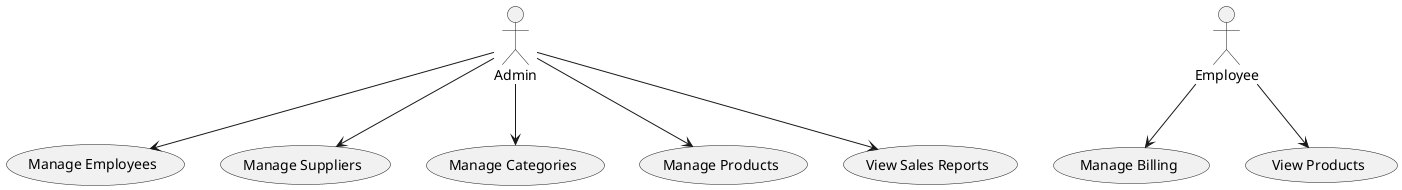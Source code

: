 @startuml
actor Admin
actor Employee

Admin --> (Manage Employees)
Admin --> (Manage Suppliers)
Admin --> (Manage Categories)
Admin --> (Manage Products)
Admin --> (View Sales Reports)

Employee --> (Manage Billing)
Employee --> (View Products)
@enduml

